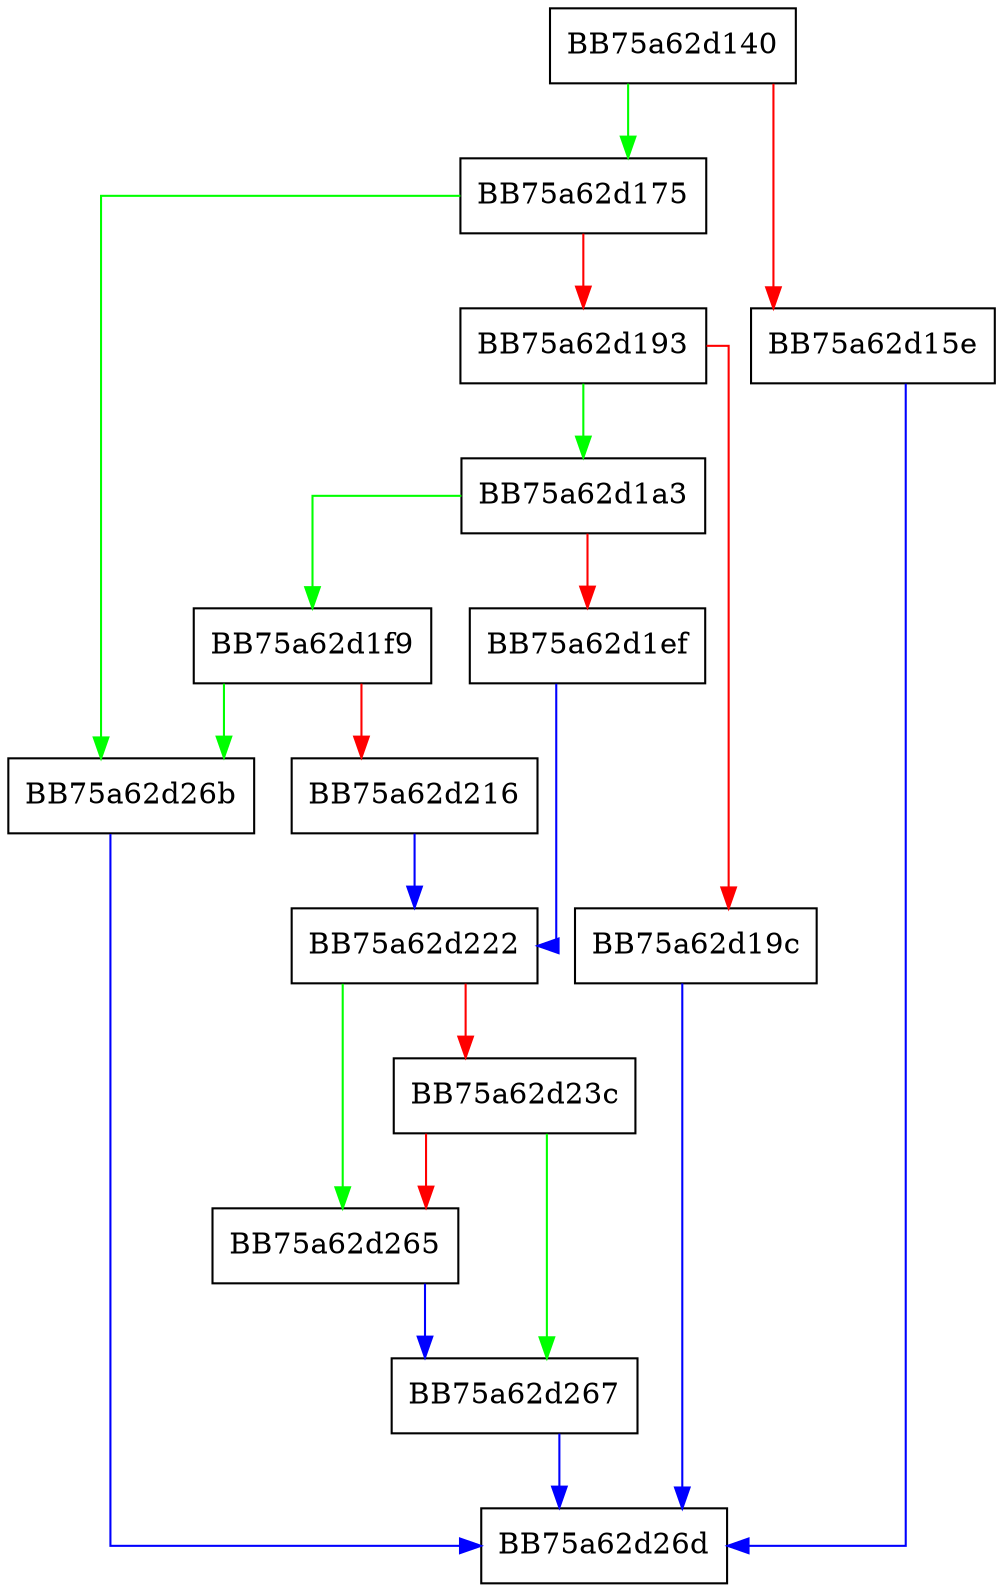 digraph getSecs {
  node [shape="box"];
  graph [splines=ortho];
  BB75a62d140 -> BB75a62d175 [color="green"];
  BB75a62d140 -> BB75a62d15e [color="red"];
  BB75a62d15e -> BB75a62d26d [color="blue"];
  BB75a62d175 -> BB75a62d26b [color="green"];
  BB75a62d175 -> BB75a62d193 [color="red"];
  BB75a62d193 -> BB75a62d1a3 [color="green"];
  BB75a62d193 -> BB75a62d19c [color="red"];
  BB75a62d19c -> BB75a62d26d [color="blue"];
  BB75a62d1a3 -> BB75a62d1f9 [color="green"];
  BB75a62d1a3 -> BB75a62d1ef [color="red"];
  BB75a62d1ef -> BB75a62d222 [color="blue"];
  BB75a62d1f9 -> BB75a62d26b [color="green"];
  BB75a62d1f9 -> BB75a62d216 [color="red"];
  BB75a62d216 -> BB75a62d222 [color="blue"];
  BB75a62d222 -> BB75a62d265 [color="green"];
  BB75a62d222 -> BB75a62d23c [color="red"];
  BB75a62d23c -> BB75a62d267 [color="green"];
  BB75a62d23c -> BB75a62d265 [color="red"];
  BB75a62d265 -> BB75a62d267 [color="blue"];
  BB75a62d267 -> BB75a62d26d [color="blue"];
  BB75a62d26b -> BB75a62d26d [color="blue"];
}